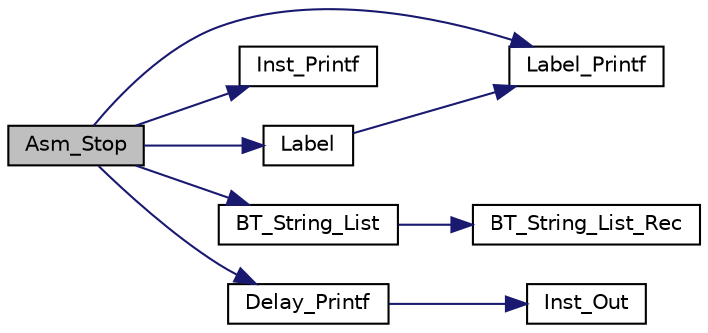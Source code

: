 digraph "Asm_Stop"
{
  edge [fontname="Helvetica",fontsize="10",labelfontname="Helvetica",labelfontsize="10"];
  node [fontname="Helvetica",fontsize="10",shape=record];
  rankdir="LR";
  Node1 [label="Asm_Stop",height=0.2,width=0.4,color="black", fillcolor="grey75", style="filled", fontcolor="black"];
  Node1 -> Node2 [color="midnightblue",fontsize="10",style="solid",fontname="Helvetica"];
  Node2 [label="Label_Printf",height=0.2,width=0.4,color="black", fillcolor="white", style="filled",URL="$ma2asm_8c.html#a55647b9192e0e0e7eb3e53f712402558"];
  Node1 -> Node3 [color="midnightblue",fontsize="10",style="solid",fontname="Helvetica"];
  Node3 [label="Inst_Printf",height=0.2,width=0.4,color="black", fillcolor="white", style="filled",URL="$ma2asm_8c.html#afeaa1e73d1371e09e196c12b114b9845"];
  Node1 -> Node4 [color="midnightblue",fontsize="10",style="solid",fontname="Helvetica"];
  Node4 [label="BT_String_List",height=0.2,width=0.4,color="black", fillcolor="white", style="filled",URL="$bt__string_8c.html#a32730363f7e247e6938b78cdb73fa6a5"];
  Node4 -> Node5 [color="midnightblue",fontsize="10",style="solid",fontname="Helvetica"];
  Node5 [label="BT_String_List_Rec",height=0.2,width=0.4,color="black", fillcolor="white", style="filled",URL="$bt__string_8c.html#ac069f943d565dd3ae285acd23f2fa322"];
  Node1 -> Node6 [color="midnightblue",fontsize="10",style="solid",fontname="Helvetica"];
  Node6 [label="Delay_Printf",height=0.2,width=0.4,color="black", fillcolor="white", style="filled",URL="$sparc64__any_8c.html#a7884ec03fffa38e282f499d97aac3ee2"];
  Node6 -> Node7 [color="midnightblue",fontsize="10",style="solid",fontname="Helvetica"];
  Node7 [label="Inst_Out",height=0.2,width=0.4,color="black", fillcolor="white", style="filled",URL="$ma2asm_8c.html#a9608e324baa0506520d6ae9b95ae89ab"];
  Node1 -> Node8 [color="midnightblue",fontsize="10",style="solid",fontname="Helvetica"];
  Node8 [label="Label",height=0.2,width=0.4,color="black", fillcolor="white", style="filled",URL="$sparc64__any_8c.html#a403d2e1c401f1ee3f0e08eea47524291"];
  Node8 -> Node2 [color="midnightblue",fontsize="10",style="solid",fontname="Helvetica"];
}
